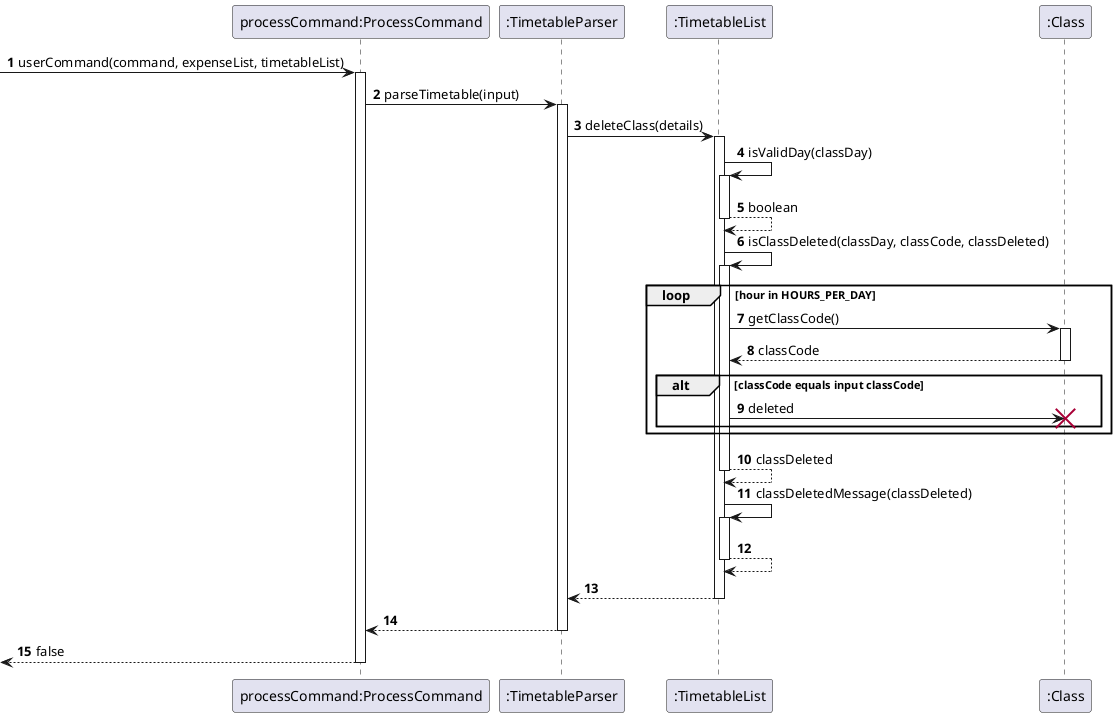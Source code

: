 @startuml
'https://plantuml.com/sequence-diagram

autonumber
participant "processCommand:ProcessCommand" as processCommand
participant ":TimetableParser" as timetableParser
participant ":TimetableList" as timetableList
participant ":Class" as class

[-> processCommand: userCommand(command, expenseList, timetableList)
activate processCommand

processCommand -> timetableParser: parseTimetable(input)
activate timetableParser

timetableParser -> timetableList: deleteClass(details)
activate timetableList

timetableList -> timetableList: isValidDay(classDay)
activate timetableList

timetableList --> timetableList: boolean
deactivate timetableList

timetableList -> timetableList: isClassDeleted(classDay, classCode, classDeleted)
activate timetableList

loop hour in HOURS_PER_DAY
    timetableList -> class: getClassCode()
    activate class

    timetableList <-- class: classCode
    deactivate class

    alt classCode equals input classCode
        timetableList -> class !! : deleted

    end
end

timetableList --> timetableList: classDeleted
deactivate timetableList

timetableList -> timetableList: classDeletedMessage(classDeleted)
activate timetableList

timetableList --> timetableList:
deactivate timetableList

timetableList --> timetableParser
deactivate timetableList

timetableParser --> processCommand
deactivate timetableParser

processCommand -->[: false
deactivate processCommand

@enduml
